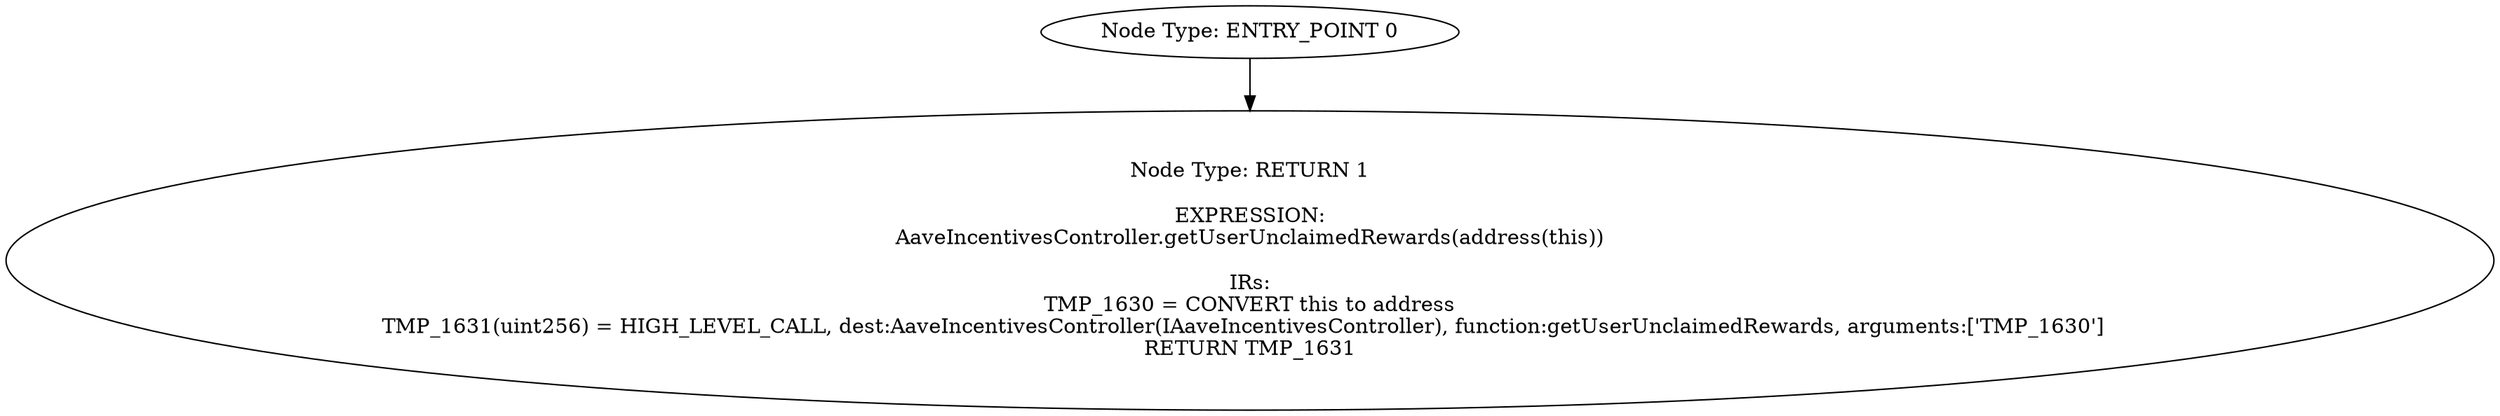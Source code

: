 digraph{
0[label="Node Type: ENTRY_POINT 0
"];
0->1;
1[label="Node Type: RETURN 1

EXPRESSION:
AaveIncentivesController.getUserUnclaimedRewards(address(this))

IRs:
TMP_1630 = CONVERT this to address
TMP_1631(uint256) = HIGH_LEVEL_CALL, dest:AaveIncentivesController(IAaveIncentivesController), function:getUserUnclaimedRewards, arguments:['TMP_1630']  
RETURN TMP_1631"];
}
